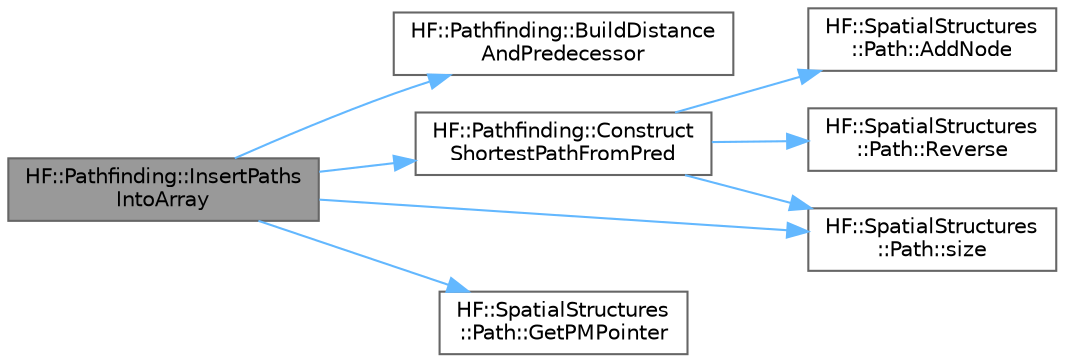 digraph "HF::Pathfinding::InsertPathsIntoArray"
{
 // LATEX_PDF_SIZE
  bgcolor="transparent";
  edge [fontname=Helvetica,fontsize=10,labelfontname=Helvetica,labelfontsize=10];
  node [fontname=Helvetica,fontsize=10,shape=box,height=0.2,width=0.4];
  rankdir="LR";
  Node1 [label="HF::Pathfinding::InsertPaths\lIntoArray",height=0.2,width=0.4,color="gray40", fillcolor="grey60", style="filled", fontcolor="black",tooltip="A special version of FindPaths optimized for the C_Interface."];
  Node1 -> Node2 [color="steelblue1",style="solid"];
  Node2 [label="HF::Pathfinding::BuildDistance\lAndPredecessor",height=0.2,width=0.4,color="grey40", fillcolor="white", style="filled",URL="$a00472.html#a9f6490539108da057db2486295458886",tooltip="Build a row of the distance and predecessor matrices for the node at id."];
  Node1 -> Node3 [color="steelblue1",style="solid"];
  Node3 [label="HF::Pathfinding::Construct\lShortestPathFromPred",height=0.2,width=0.4,color="grey40", fillcolor="white", style="filled",URL="$a00472.html#a977e4c93a977ab4e9e784d1e6fec79f4",tooltip="Construct the shortest path from start to end using the given predecessor and distance vectors."];
  Node3 -> Node4 [color="steelblue1",style="solid"];
  Node4 [label="HF::SpatialStructures\l::Path::AddNode",height=0.2,width=0.4,color="grey40", fillcolor="white", style="filled",URL="$a02083.html#a55ded4e02787eb739770ebe28ef386a9",tooltip="Add a new node to the path."];
  Node3 -> Node5 [color="steelblue1",style="solid"];
  Node5 [label="HF::SpatialStructures\l::Path::Reverse",height=0.2,width=0.4,color="grey40", fillcolor="white", style="filled",URL="$a02083.html#adf2bad9ac73dbdc436c365654d54ad98",tooltip="Reverse the direction of this path."];
  Node3 -> Node6 [color="steelblue1",style="solid"];
  Node6 [label="HF::SpatialStructures\l::Path::size",height=0.2,width=0.4,color="grey40", fillcolor="white", style="filled",URL="$a02083.html#a28f61f0f57b38a5249a11a725d9d692b",tooltip="Determine how many nodes are in this path."];
  Node1 -> Node7 [color="steelblue1",style="solid"];
  Node7 [label="HF::SpatialStructures\l::Path::GetPMPointer",height=0.2,width=0.4,color="grey40", fillcolor="white", style="filled",URL="$a02083.html#a942cb49007bbeb5588e2d526c68bdcf9",tooltip="Get a pointer to the path's underlying path members vector."];
  Node1 -> Node6 [color="steelblue1",style="solid"];
}
